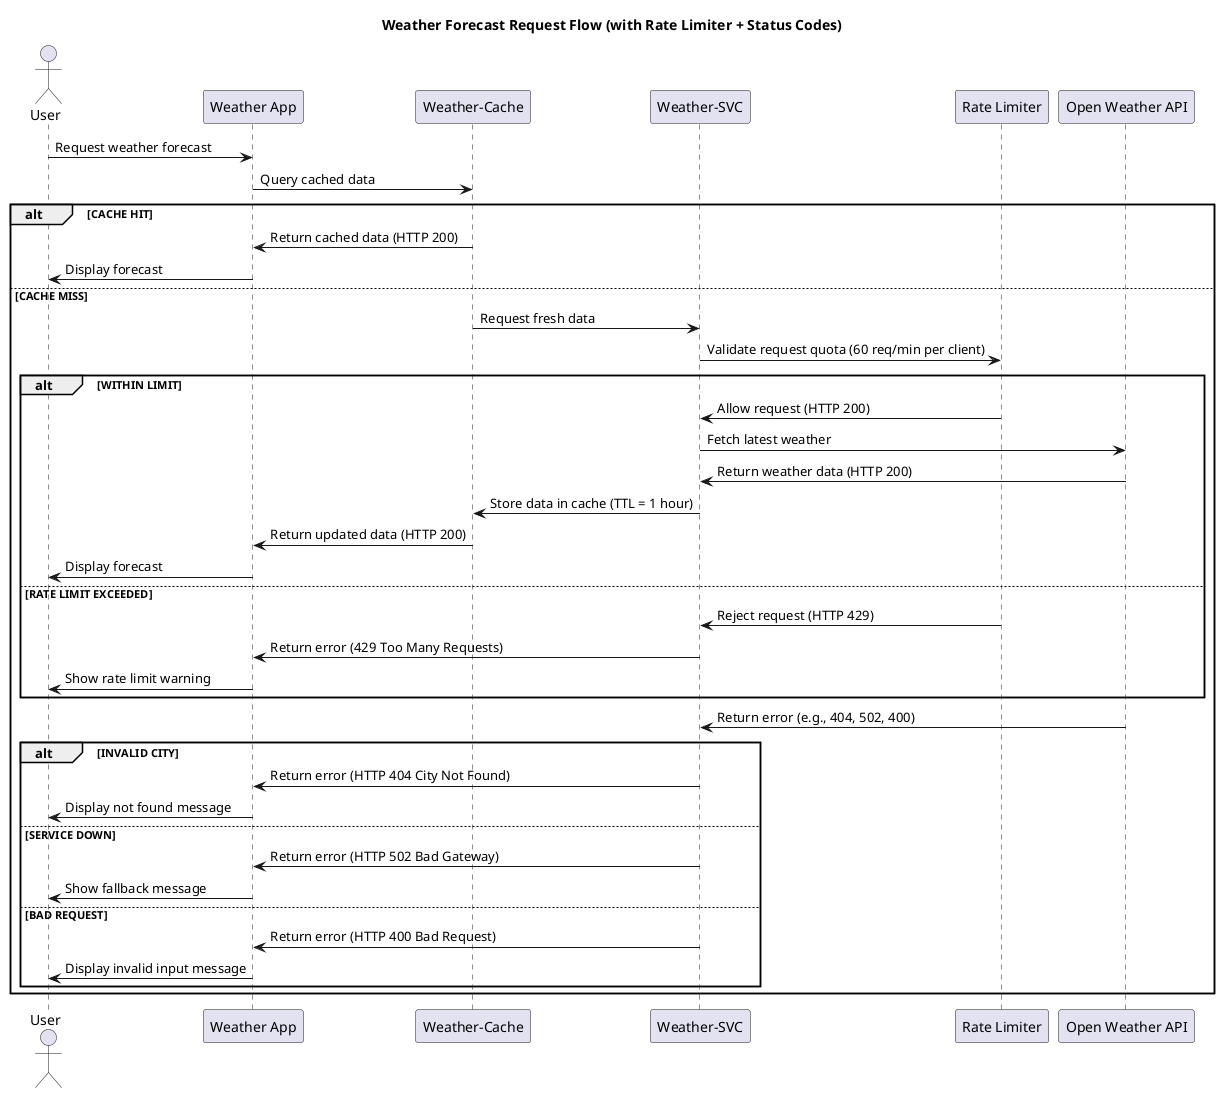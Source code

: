 @startuml
title Weather Forecast Request Flow (with Rate Limiter + Status Codes)

actor User
participant "Weather App" as app
participant "Weather-Cache" as cache
participant "Weather-SVC" as svc
participant "Rate Limiter" as limiter
participant "Open Weather API" as api

User -> app: Request weather forecast
app -> cache: Query cached data

alt CACHE HIT
    cache -> app: Return cached data (HTTP 200)
    app -> User: Display forecast
else CACHE MISS
    cache -> svc: Request fresh data
    svc -> limiter: Validate request quota (60 req/min per client)

    alt WITHIN LIMIT
        limiter -> svc: Allow request (HTTP 200)
        svc -> api: Fetch latest weather
        api -> svc: Return weather data (HTTP 200)
        svc -> cache: Store data in cache (TTL = 1 hour)
        cache -> app: Return updated data (HTTP 200)
        app -> User: Display forecast
    else RATE LIMIT EXCEEDED
        limiter -> svc: Reject request (HTTP 429)
        svc -> app: Return error (429 Too Many Requests)
        app -> User: Show rate limit warning
    end

    api -> svc: Return error (e.g., 404, 502, 400)

    alt INVALID CITY
        svc -> app: Return error (HTTP 404 City Not Found)
        app -> User: Display not found message
    else SERVICE DOWN
        svc -> app: Return error (HTTP 502 Bad Gateway)
        app -> User: Show fallback message
    else BAD REQUEST
        svc -> app: Return error (HTTP 400 Bad Request)
        app -> User: Display invalid input message
    end
end
@enduml
